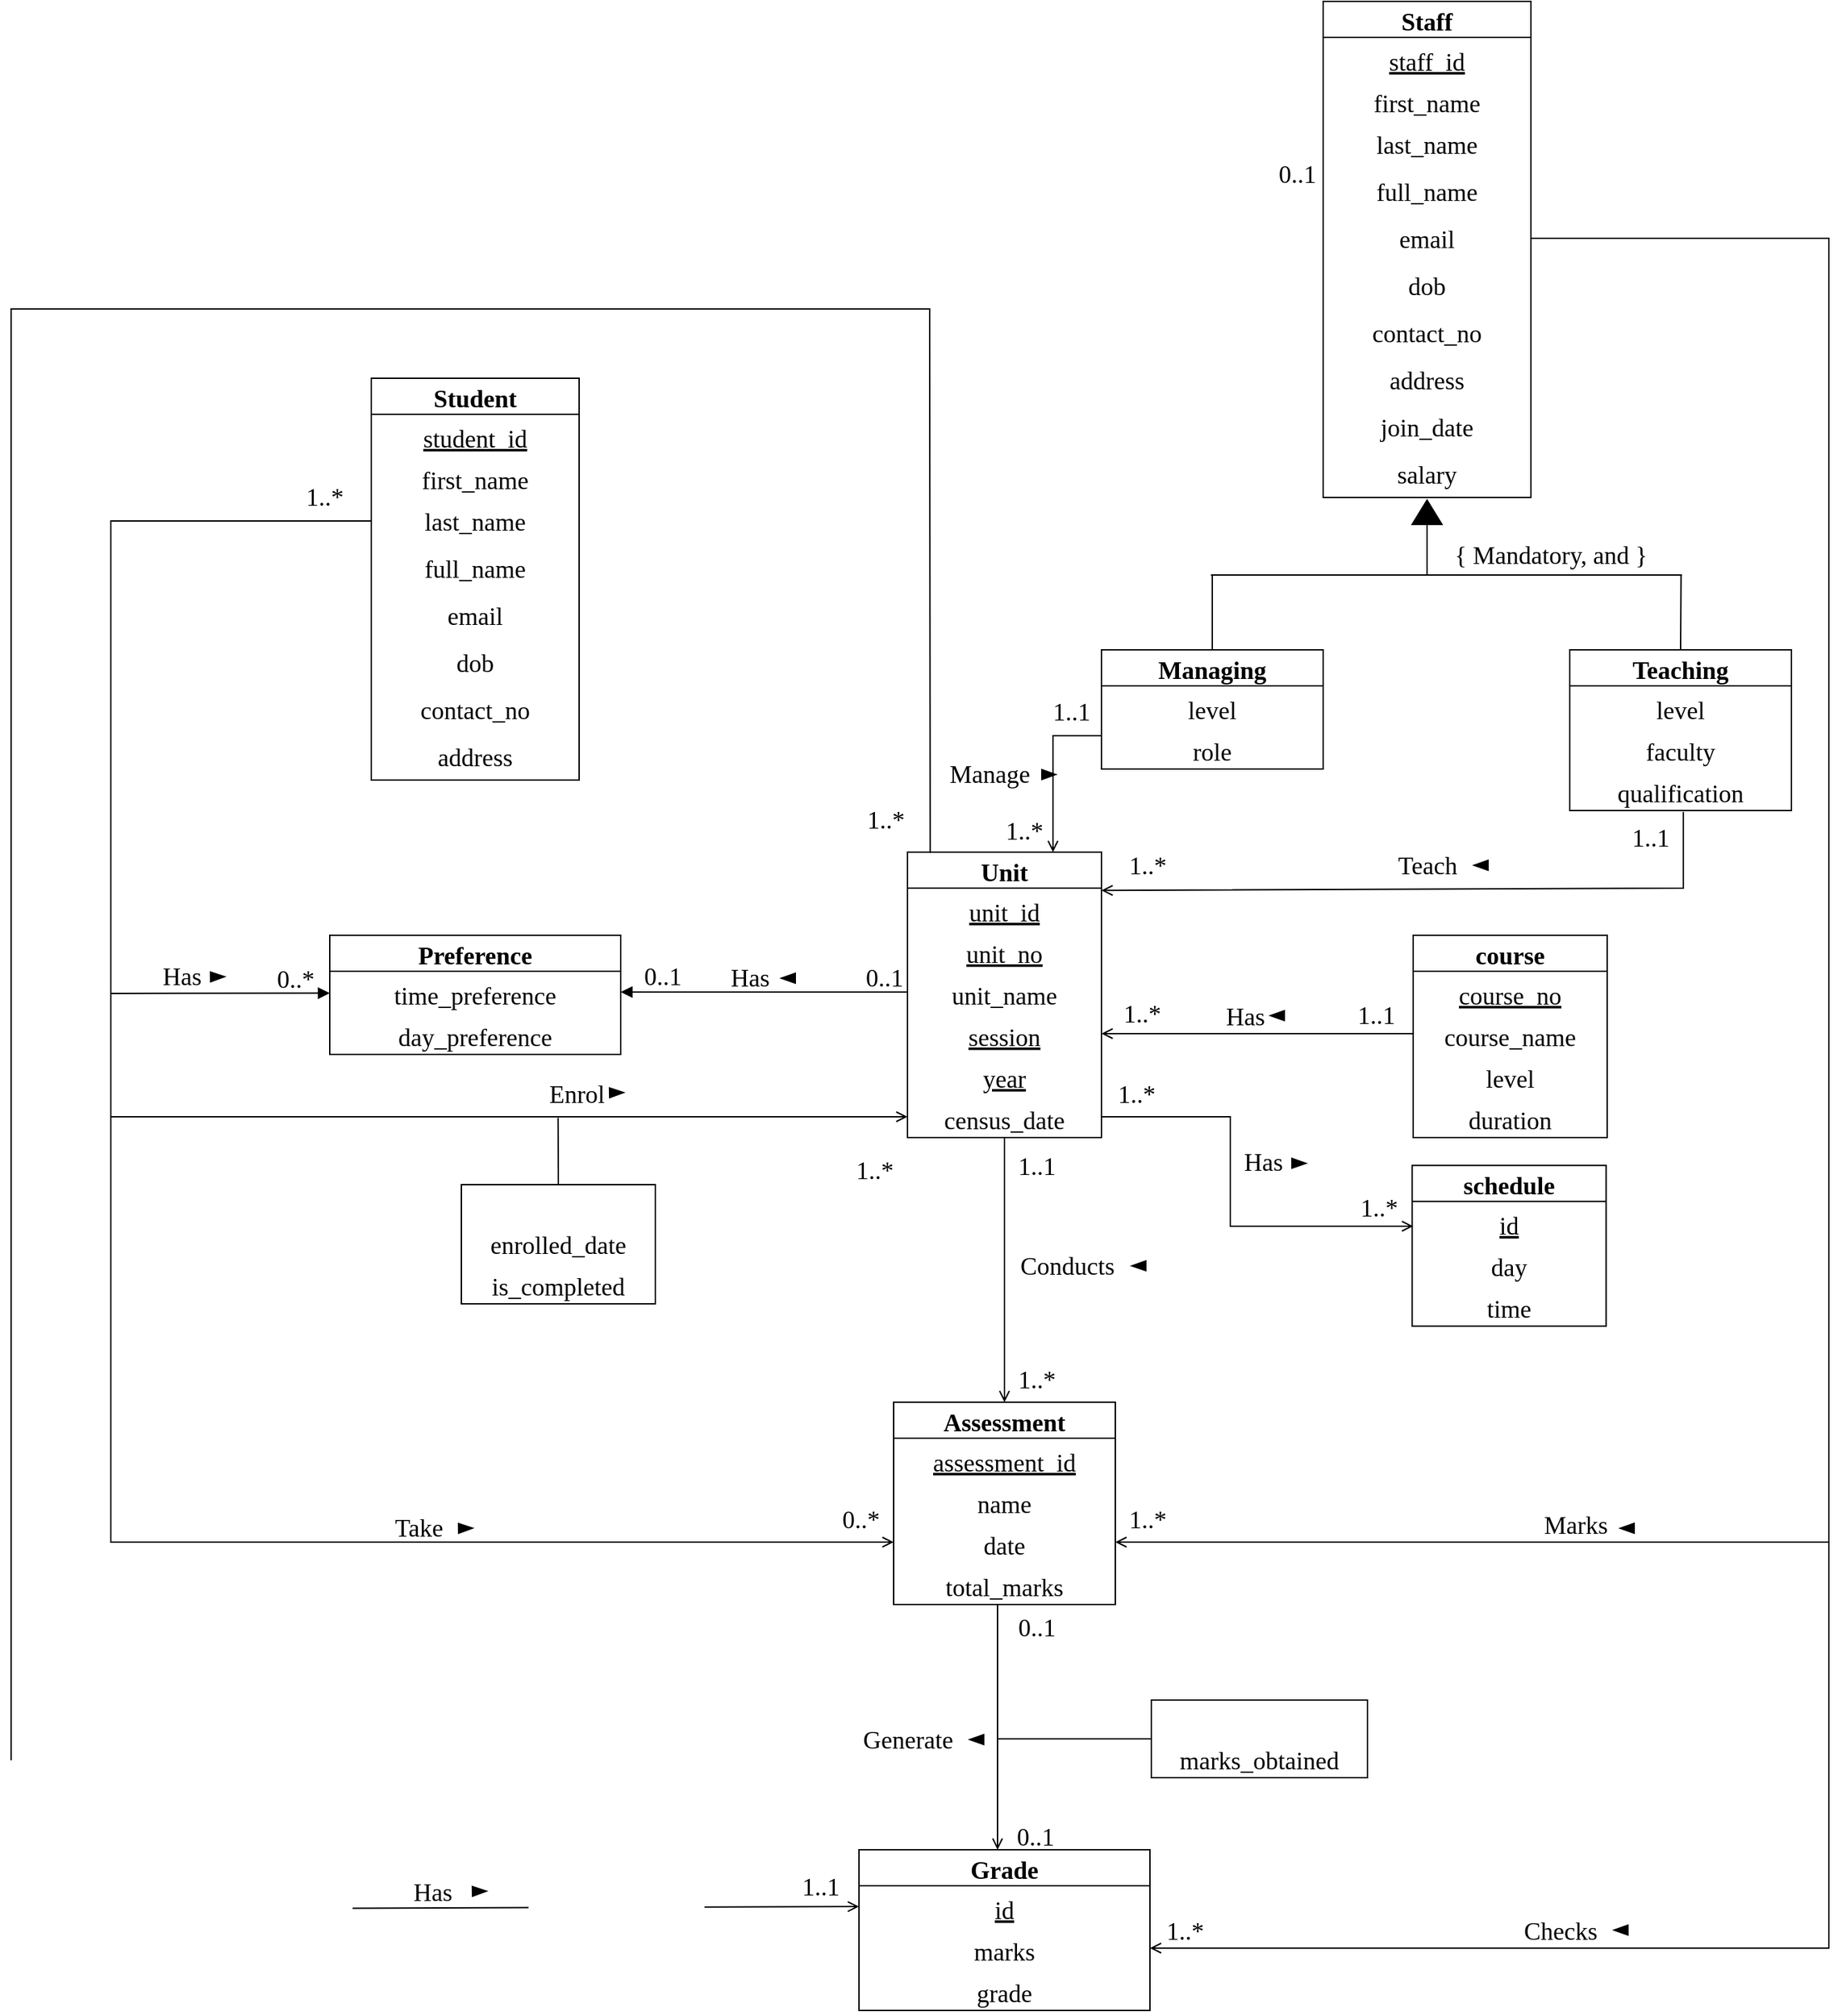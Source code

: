 <mxfile compressed="false" version="13.8.0" type="device">
  <diagram id="R2lEEEUBdFMjLlhIrx00" name="Page-1">
    <mxGraphModel dx="1278" dy="523" grid="1" gridSize="11" guides="1" tooltips="1" connect="1" arrows="1" fold="1" page="1" pageScale="1" pageWidth="1654" pageHeight="2336" math="0" shadow="0" extFonts="Permanent Marker^https://fonts.googleapis.com/css?family=Permanent+Marker">
      <root>
        <mxCell id="0" />
        <mxCell id="1" parent="0" />
        <mxCell id="BG51i0PXa0rk5VdeR4fH-470" value="" style="triangle;whiteSpace=wrap;html=1;fontSize=18;align=center;rotation=-90;fillColor=#000000;fontFamily=Verdana;" parent="1" vertex="1">
          <mxGeometry x="1101.25" y="444" width="17.5" height="21.5" as="geometry" />
        </mxCell>
        <mxCell id="BG51i0PXa0rk5VdeR4fH-472" value="" style="endArrow=none;html=1;fontSize=18;exitX=0.2;exitY=0.5;exitDx=0;exitDy=0;exitPerimeter=0;fontFamily=Verdana;" parent="1" source="BG51i0PXa0rk5VdeR4fH-470" edge="1">
          <mxGeometry width="50" height="50" relative="1" as="geometry">
            <mxPoint x="1109.5" y="470" as="sourcePoint" />
            <mxPoint x="1110" y="500" as="targetPoint" />
          </mxGeometry>
        </mxCell>
        <mxCell id="BG51i0PXa0rk5VdeR4fH-473" value="" style="endArrow=none;html=1;fontSize=18;fontFamily=Verdana;" parent="1" edge="1">
          <mxGeometry width="50" height="50" relative="1" as="geometry">
            <mxPoint x="954" y="500" as="sourcePoint" />
            <mxPoint x="1294" y="500" as="targetPoint" />
          </mxGeometry>
        </mxCell>
        <mxCell id="BG51i0PXa0rk5VdeR4fH-475" value="" style="endArrow=none;html=1;fontSize=18;exitX=0.5;exitY=0;exitDx=0;exitDy=0;fontFamily=Verdana;" parent="1" source="BG51i0PXa0rk5VdeR4fH-462" edge="1">
          <mxGeometry width="50" height="50" relative="1" as="geometry">
            <mxPoint x="1105" y="500" as="sourcePoint" />
            <mxPoint x="955" y="500" as="targetPoint" />
          </mxGeometry>
        </mxCell>
        <mxCell id="wPVn-4q6PJ4BQZO1qCn0-4" value="" style="endArrow=none;html=1;entryX=0;entryY=0.5;entryDx=0;entryDy=0;exitX=1;exitY=0.5;exitDx=0;exitDy=0;fontFamily=Verdana;startArrow=open;startFill=0;fontSize=18;" parent="1" source="BG51i0PXa0rk5VdeR4fH-434" target="BG51i0PXa0rk5VdeR4fH-446" edge="1">
          <mxGeometry width="50" height="50" relative="1" as="geometry">
            <mxPoint x="780" y="720" as="sourcePoint" />
            <mxPoint x="830" y="670" as="targetPoint" />
          </mxGeometry>
        </mxCell>
        <mxCell id="wPVn-4q6PJ4BQZO1qCn0-5" value="&lt;font style=&quot;font-size: 18px;&quot;&gt;Has&amp;nbsp;&amp;nbsp;&lt;/font&gt;" style="text;html=1;align=center;verticalAlign=middle;resizable=0;points=[];autosize=1;fontSize=18;fontFamily=Verdana;" parent="1" vertex="1">
          <mxGeometry x="950" y="802" width="66" height="33" as="geometry" />
        </mxCell>
        <mxCell id="wPVn-4q6PJ4BQZO1qCn0-7" value="" style="triangle;whiteSpace=wrap;html=1;rotation=-180;fillColor=#000000;fontFamily=Verdana;fontSize=18;" parent="1" vertex="1">
          <mxGeometry x="997" y="814.5" width="10" height="7" as="geometry" />
        </mxCell>
        <mxCell id="wPVn-4q6PJ4BQZO1qCn0-8" value="&lt;font style=&quot;font-size: 18px;&quot;&gt;1..1&lt;/font&gt;" style="text;html=1;align=center;verticalAlign=middle;resizable=0;points=[];autosize=1;fontSize=18;fontFamily=Verdana;" parent="1" vertex="1">
          <mxGeometry x="1045" y="801" width="55" height="33" as="geometry" />
        </mxCell>
        <mxCell id="wPVn-4q6PJ4BQZO1qCn0-10" value="&lt;font style=&quot;font-size: 18px;&quot;&gt;1..*&lt;/font&gt;" style="text;html=1;align=center;verticalAlign=middle;resizable=0;points=[];autosize=1;fontSize=18;fontFamily=Verdana;" parent="1" vertex="1">
          <mxGeometry x="876" y="800" width="55" height="33" as="geometry" />
        </mxCell>
        <mxCell id="wPVn-4q6PJ4BQZO1qCn0-15" value="&lt;font style=&quot;font-size: 18px;&quot;&gt;{ Mandatory, and }&lt;/font&gt;" style="text;html=1;align=center;verticalAlign=middle;resizable=0;points=[];autosize=1;fontSize=18;fontFamily=Verdana;" parent="1" vertex="1">
          <mxGeometry x="1100" y="469.5" width="198" height="33" as="geometry" />
        </mxCell>
        <mxCell id="1x2hqs3Cel8nsj66-uzl-5" style="rounded=0;orthogonalLoop=1;jettySize=auto;html=1;entryX=0.5;entryY=0;entryDx=0;entryDy=0;horizontal=0;endArrow=open;endFill=0;startArrow=none;startFill=0;fontSize=18;fontFamily=Verdana;" parent="1" source="BG51i0PXa0rk5VdeR4fH-431" target="wPVn-4q6PJ4BQZO1qCn0-46" edge="1">
          <mxGeometry relative="1" as="geometry">
            <mxPoint x="804.04" y="1004.34" as="targetPoint" />
          </mxGeometry>
        </mxCell>
        <mxCell id="BG51i0PXa0rk5VdeR4fH-431" value="Unit" style="swimlane;fontStyle=1;childLayout=stackLayout;horizontal=1;startSize=26;horizontalStack=0;resizeParent=1;resizeParentMax=0;resizeLast=0;collapsible=1;marginBottom=0;align=center;fontSize=18;fontFamily=Verdana;" parent="1" vertex="1">
          <mxGeometry x="735" y="700" width="140" height="206" as="geometry" />
        </mxCell>
        <mxCell id="BG51i0PXa0rk5VdeR4fH-432" value="unit_id" style="text;fillColor=none;spacingLeft=4;spacingRight=4;overflow=hidden;rotatable=0;points=[[0,0.5],[1,0.5]];portConstraint=eastwest;fontSize=18;align=center;fontStyle=4;fontFamily=Verdana;strokeWidth=1;" parent="BG51i0PXa0rk5VdeR4fH-431" vertex="1">
          <mxGeometry y="26" width="140" height="30" as="geometry" />
        </mxCell>
        <mxCell id="-JvqYUMfsZq8EanGWlQv-3" value="unit_no" style="text;strokeColor=none;fillColor=none;spacingLeft=4;spacingRight=4;overflow=hidden;rotatable=0;points=[[0,0.5],[1,0.5]];portConstraint=eastwest;fontSize=18;align=center;fontFamily=Verdana;fontStyle=4" parent="BG51i0PXa0rk5VdeR4fH-431" vertex="1">
          <mxGeometry y="56" width="140" height="30" as="geometry" />
        </mxCell>
        <mxCell id="BG51i0PXa0rk5VdeR4fH-433" value="unit_name" style="text;strokeColor=none;fillColor=none;spacingLeft=4;spacingRight=4;overflow=hidden;rotatable=0;points=[[0,0.5],[1,0.5]];portConstraint=eastwest;fontSize=18;align=center;fontFamily=Verdana;" parent="BG51i0PXa0rk5VdeR4fH-431" vertex="1">
          <mxGeometry y="86" width="140" height="30" as="geometry" />
        </mxCell>
        <mxCell id="BG51i0PXa0rk5VdeR4fH-434" value="session" style="text;strokeColor=none;fillColor=none;spacingLeft=4;spacingRight=4;overflow=hidden;rotatable=0;points=[[0,0.5],[1,0.5]];portConstraint=eastwest;fontSize=18;align=center;fontFamily=Verdana;fontStyle=4" parent="BG51i0PXa0rk5VdeR4fH-431" vertex="1">
          <mxGeometry y="116" width="140" height="30" as="geometry" />
        </mxCell>
        <mxCell id="BG51i0PXa0rk5VdeR4fH-436" value="year" style="text;strokeColor=none;fillColor=none;spacingLeft=4;spacingRight=4;overflow=hidden;rotatable=0;points=[[0,0.5],[1,0.5]];portConstraint=eastwest;fontSize=18;align=center;fontStyle=4;fontFamily=Verdana;" parent="BG51i0PXa0rk5VdeR4fH-431" vertex="1">
          <mxGeometry y="146" width="140" height="30" as="geometry" />
        </mxCell>
        <mxCell id="-suV9fKmxBek_cN2PTk6-2" value="census_date&#xa;" style="text;strokeColor=none;fillColor=none;spacingLeft=4;spacingRight=4;overflow=hidden;rotatable=0;points=[[0,0.5],[1,0.5]];portConstraint=eastwest;fontSize=18;align=center;fontFamily=Verdana;" parent="BG51i0PXa0rk5VdeR4fH-431" vertex="1">
          <mxGeometry y="176" width="140" height="30" as="geometry" />
        </mxCell>
        <mxCell id="wPVn-4q6PJ4BQZO1qCn0-20" style="rounded=0;orthogonalLoop=1;jettySize=auto;html=1;exitX=0.5;exitY=0;exitDx=0;exitDy=0;fontSize=18;endArrow=none;endFill=0;fontFamily=Verdana;" parent="1" source="BG51i0PXa0rk5VdeR4fH-466" edge="1">
          <mxGeometry relative="1" as="geometry">
            <mxPoint x="1293.333" y="500" as="targetPoint" />
          </mxGeometry>
        </mxCell>
        <mxCell id="BG51i0PXa0rk5VdeR4fH-451" value="Staff" style="swimlane;fontStyle=1;childLayout=stackLayout;horizontal=1;startSize=26;horizontalStack=0;resizeParent=1;resizeParentMax=0;resizeLast=0;collapsible=1;marginBottom=0;align=center;fontSize=18;swimlaneLine=1;fontFamily=Verdana;" parent="1" vertex="1">
          <mxGeometry x="1035" y="86" width="150" height="358" as="geometry">
            <mxRectangle x="200" y="100" width="80" height="26" as="alternateBounds" />
          </mxGeometry>
        </mxCell>
        <mxCell id="BG51i0PXa0rk5VdeR4fH-452" value="staff_id" style="text;strokeColor=none;fillColor=none;spacingLeft=4;spacingRight=4;overflow=hidden;rotatable=0;points=[[0,0.5],[1,0.5]];portConstraint=eastwest;fontSize=18;align=center;fontStyle=4;fontFamily=Verdana;" parent="BG51i0PXa0rk5VdeR4fH-451" vertex="1">
          <mxGeometry y="26" width="150" height="30" as="geometry" />
        </mxCell>
        <mxCell id="BG51i0PXa0rk5VdeR4fH-453" value="first_name" style="text;strokeColor=none;fillColor=none;spacingLeft=4;spacingRight=4;overflow=hidden;rotatable=0;points=[[0,0.5],[1,0.5]];portConstraint=eastwest;fontSize=18;align=center;fontFamily=Verdana;" parent="BG51i0PXa0rk5VdeR4fH-451" vertex="1">
          <mxGeometry y="56" width="150" height="30" as="geometry" />
        </mxCell>
        <mxCell id="BG51i0PXa0rk5VdeR4fH-454" value="last_name&#xa;" style="text;strokeColor=none;fillColor=none;spacingLeft=4;spacingRight=4;overflow=hidden;rotatable=0;points=[[0,0.5],[1,0.5]];portConstraint=eastwest;fontSize=18;fontStyle=0;align=center;fontFamily=Verdana;" parent="BG51i0PXa0rk5VdeR4fH-451" vertex="1">
          <mxGeometry y="86" width="150" height="34" as="geometry" />
        </mxCell>
        <mxCell id="-JvqYUMfsZq8EanGWlQv-2" value="full_name" style="text;spacingLeft=4;spacingRight=4;overflow=hidden;rotatable=0;points=[[0,0.5],[1,0.5]];portConstraint=eastwest;fontSize=18;fontStyle=0;align=center;fontFamily=Verdana;" parent="BG51i0PXa0rk5VdeR4fH-451" vertex="1">
          <mxGeometry y="120" width="150" height="34" as="geometry" />
        </mxCell>
        <mxCell id="BG51i0PXa0rk5VdeR4fH-455" value="email" style="text;strokeColor=none;fillColor=none;spacingLeft=4;spacingRight=4;overflow=hidden;rotatable=0;points=[[0,0.5],[1,0.5]];portConstraint=eastwest;fontSize=18;fontStyle=0;align=center;fontFamily=Verdana;" parent="BG51i0PXa0rk5VdeR4fH-451" vertex="1">
          <mxGeometry y="154" width="150" height="34" as="geometry" />
        </mxCell>
        <mxCell id="BG51i0PXa0rk5VdeR4fH-456" value="dob" style="text;strokeColor=none;fillColor=none;spacingLeft=4;spacingRight=4;overflow=hidden;rotatable=0;points=[[0,0.5],[1,0.5]];portConstraint=eastwest;fontSize=18;fontStyle=0;align=center;fontFamily=Verdana;" parent="BG51i0PXa0rk5VdeR4fH-451" vertex="1">
          <mxGeometry y="188" width="150" height="34" as="geometry" />
        </mxCell>
        <mxCell id="BG51i0PXa0rk5VdeR4fH-457" value="contact_no" style="text;strokeColor=none;fillColor=none;spacingLeft=4;spacingRight=4;overflow=hidden;rotatable=0;points=[[0,0.5],[1,0.5]];portConstraint=eastwest;fontSize=18;fontStyle=0;align=center;fontFamily=Verdana;" parent="BG51i0PXa0rk5VdeR4fH-451" vertex="1">
          <mxGeometry y="222" width="150" height="34" as="geometry" />
        </mxCell>
        <mxCell id="BG51i0PXa0rk5VdeR4fH-458" value="address" style="text;strokeColor=none;fillColor=none;spacingLeft=4;spacingRight=4;overflow=hidden;rotatable=0;points=[[0,0.5],[1,0.5]];portConstraint=eastwest;fontSize=18;fontStyle=0;align=center;fontFamily=Verdana;" parent="BG51i0PXa0rk5VdeR4fH-451" vertex="1">
          <mxGeometry y="256" width="150" height="34" as="geometry" />
        </mxCell>
        <mxCell id="BG51i0PXa0rk5VdeR4fH-461" value="join_date" style="text;strokeColor=none;fillColor=none;spacingLeft=4;spacingRight=4;overflow=hidden;rotatable=0;points=[[0,0.5],[1,0.5]];portConstraint=eastwest;fontSize=18;fontStyle=0;align=center;fontFamily=Verdana;" parent="BG51i0PXa0rk5VdeR4fH-451" vertex="1">
          <mxGeometry y="290" width="150" height="34" as="geometry" />
        </mxCell>
        <mxCell id="BG51i0PXa0rk5VdeR4fH-460" value="salary" style="text;strokeColor=none;fillColor=none;spacingLeft=4;spacingRight=4;overflow=hidden;rotatable=0;points=[[0,0.5],[1,0.5]];portConstraint=eastwest;fontSize=18;fontStyle=0;align=center;fontFamily=Verdana;" parent="BG51i0PXa0rk5VdeR4fH-451" vertex="1">
          <mxGeometry y="324" width="150" height="34" as="geometry" />
        </mxCell>
        <mxCell id="BG51i0PXa0rk5VdeR4fH-462" value="Managing" style="swimlane;fontStyle=1;childLayout=stackLayout;horizontal=1;startSize=26;horizontalStack=0;resizeParent=1;resizeParentMax=0;resizeLast=0;collapsible=1;marginBottom=0;align=center;fontSize=18;fontFamily=Verdana;" parent="1" vertex="1">
          <mxGeometry x="875" y="554" width="160" height="86" as="geometry" />
        </mxCell>
        <mxCell id="BG51i0PXa0rk5VdeR4fH-463" value="level" style="text;strokeColor=none;fillColor=none;spacingLeft=4;spacingRight=4;overflow=hidden;rotatable=0;points=[[0,0.5],[1,0.5]];portConstraint=eastwest;fontSize=18;align=center;fontFamily=Verdana;" parent="BG51i0PXa0rk5VdeR4fH-462" vertex="1">
          <mxGeometry y="26" width="160" height="30" as="geometry" />
        </mxCell>
        <mxCell id="BG51i0PXa0rk5VdeR4fH-464" value="role" style="text;strokeColor=none;fillColor=none;spacingLeft=4;spacingRight=4;overflow=hidden;rotatable=0;points=[[0,0.5],[1,0.5]];portConstraint=eastwest;fontSize=18;align=center;fontFamily=Verdana;" parent="BG51i0PXa0rk5VdeR4fH-462" vertex="1">
          <mxGeometry y="56" width="160" height="30" as="geometry" />
        </mxCell>
        <mxCell id="BG51i0PXa0rk5VdeR4fH-466" value="Teaching" style="swimlane;fontStyle=1;childLayout=stackLayout;horizontal=1;startSize=26;horizontalStack=0;resizeParent=1;resizeParentMax=0;resizeLast=0;collapsible=1;marginBottom=0;align=center;fontSize=18;fontFamily=Verdana;" parent="1" vertex="1">
          <mxGeometry x="1213" y="554" width="160" height="116" as="geometry" />
        </mxCell>
        <mxCell id="BG51i0PXa0rk5VdeR4fH-467" value="level" style="text;strokeColor=none;fillColor=none;spacingLeft=4;spacingRight=4;overflow=hidden;rotatable=0;points=[[0,0.5],[1,0.5]];portConstraint=eastwest;fontSize=18;align=center;fontFamily=Verdana;" parent="BG51i0PXa0rk5VdeR4fH-466" vertex="1">
          <mxGeometry y="26" width="160" height="30" as="geometry" />
        </mxCell>
        <mxCell id="BG51i0PXa0rk5VdeR4fH-468" value="faculty" style="text;strokeColor=none;fillColor=none;spacingLeft=4;spacingRight=4;overflow=hidden;rotatable=0;points=[[0,0.5],[1,0.5]];portConstraint=eastwest;fontSize=18;align=center;fontFamily=Verdana;" parent="BG51i0PXa0rk5VdeR4fH-466" vertex="1">
          <mxGeometry y="56" width="160" height="30" as="geometry" />
        </mxCell>
        <mxCell id="BG51i0PXa0rk5VdeR4fH-469" value="qualification" style="text;strokeColor=none;fillColor=none;spacingLeft=4;spacingRight=4;overflow=hidden;rotatable=0;points=[[0,0.5],[1,0.5]];portConstraint=eastwest;fontSize=18;align=center;fontFamily=Verdana;" parent="BG51i0PXa0rk5VdeR4fH-466" vertex="1">
          <mxGeometry y="86" width="160" height="30" as="geometry" />
        </mxCell>
        <mxCell id="wPVn-4q6PJ4BQZO1qCn0-52" value="&lt;font style=&quot;font-size: 18px;&quot;&gt;Conducts&lt;/font&gt;" style="text;html=1;align=center;verticalAlign=middle;resizable=0;points=[];autosize=1;fontSize=18;fontFamily=Verdana;" parent="1" vertex="1">
          <mxGeometry x="800" y="982.59" width="99" height="33" as="geometry" />
        </mxCell>
        <mxCell id="wPVn-4q6PJ4BQZO1qCn0-53" value="&lt;font style=&quot;font-size: 18px;&quot;&gt;1..1&lt;/font&gt;" style="text;html=1;align=center;verticalAlign=middle;resizable=0;points=[];autosize=1;fontSize=18;fontFamily=Verdana;" parent="1" vertex="1">
          <mxGeometry x="800" y="910" width="55" height="33" as="geometry" />
        </mxCell>
        <mxCell id="wPVn-4q6PJ4BQZO1qCn0-55" value="" style="triangle;whiteSpace=wrap;html=1;rotation=-180;fillColor=#000000;fontFamily=Verdana;fontSize=18;" parent="1" vertex="1">
          <mxGeometry x="897" y="995.09" width="10" height="7" as="geometry" />
        </mxCell>
        <mxCell id="wPVn-4q6PJ4BQZO1qCn0-67" value="&lt;font style=&quot;font-size: 18px;&quot;&gt;Take&lt;/font&gt;" style="text;html=1;align=center;verticalAlign=middle;resizable=0;points=[];autosize=1;fontSize=18;fontFamily=Verdana;" parent="1" vertex="1">
          <mxGeometry x="354" y="1171" width="55" height="33" as="geometry" />
        </mxCell>
        <mxCell id="wPVn-4q6PJ4BQZO1qCn0-68" value="" style="triangle;whiteSpace=wrap;html=1;rotation=-1;fillColor=#000000;fontFamily=Verdana;fontSize=18;" parent="1" vertex="1">
          <mxGeometry x="411.0" y="1184.497" width="10" height="7" as="geometry" />
        </mxCell>
        <mxCell id="wPVn-4q6PJ4BQZO1qCn0-69" value="&lt;font style=&quot;font-size: 18px;&quot;&gt;1..*&lt;/font&gt;" style="text;html=1;align=center;verticalAlign=middle;resizable=0;points=[];autosize=1;fontSize=18;fontFamily=Verdana;" parent="1" vertex="1">
          <mxGeometry x="286" y="427.5" width="55" height="33" as="geometry" />
        </mxCell>
        <mxCell id="wPVn-4q6PJ4BQZO1qCn0-70" value="&lt;font style=&quot;font-size: 18px;&quot;&gt;0..*&lt;/font&gt;" style="text;html=1;align=center;verticalAlign=middle;resizable=0;points=[];autosize=1;fontSize=18;fontFamily=Verdana;" parent="1" vertex="1">
          <mxGeometry x="673" y="1165.5" width="55" height="33" as="geometry" />
        </mxCell>
        <mxCell id="wPVn-4q6PJ4BQZO1qCn0-72" style="edgeStyle=none;rounded=0;orthogonalLoop=1;jettySize=auto;html=1;exitX=0;exitY=0.5;exitDx=0;exitDy=0;endArrow=none;endFill=0;fontSize=18;fontFamily=Verdana;startArrow=open;startFill=0;" parent="1" source="-suV9fKmxBek_cN2PTk6-2" edge="1">
          <mxGeometry relative="1" as="geometry">
            <mxPoint x="160" y="891" as="targetPoint" />
            <Array as="points" />
            <mxPoint x="735" y="944" as="sourcePoint" />
          </mxGeometry>
        </mxCell>
        <mxCell id="wPVn-4q6PJ4BQZO1qCn0-73" value="Enrol" style="text;html=1;align=center;verticalAlign=middle;resizable=0;points=[];autosize=1;fontSize=18;fontFamily=Verdana;" parent="1" vertex="1">
          <mxGeometry x="462.94" y="858" width="66" height="33" as="geometry" />
        </mxCell>
        <mxCell id="wPVn-4q6PJ4BQZO1qCn0-74" value="" style="triangle;whiteSpace=wrap;html=1;rotation=-1;fillColor=#000000;fontFamily=Verdana;fontSize=18;" parent="1" vertex="1">
          <mxGeometry x="520.0" y="870.087" width="10" height="7" as="geometry" />
        </mxCell>
        <mxCell id="wPVn-4q6PJ4BQZO1qCn0-75" value="1..*" style="text;html=1;align=center;verticalAlign=middle;resizable=0;points=[];autosize=1;fontSize=18;fontFamily=Verdana;" parent="1" vertex="1">
          <mxGeometry x="683" y="913.59" width="55" height="33" as="geometry" />
        </mxCell>
        <mxCell id="wPVn-4q6PJ4BQZO1qCn0-79" value="Manage" style="text;html=1;align=center;verticalAlign=middle;resizable=0;points=[];autosize=1;fontSize=18;fontFamily=Verdana;" parent="1" vertex="1">
          <mxGeometry x="750" y="627" width="88" height="33" as="geometry" />
        </mxCell>
        <mxCell id="wPVn-4q6PJ4BQZO1qCn0-82" value="" style="triangle;whiteSpace=wrap;html=1;rotation=0;fillColor=#000000;fontFamily=Verdana;fontSize=18;" parent="1" vertex="1">
          <mxGeometry x="832.0" y="640.497" width="10" height="7" as="geometry" />
        </mxCell>
        <mxCell id="tG9nCCfFnA_xwF3oBZ3C-6" value="&lt;font style=&quot;font-size: 18px;&quot;&gt;Has&lt;/font&gt;" style="text;html=1;align=center;verticalAlign=middle;resizable=0;points=[];autosize=1;fontSize=18;fontFamily=Verdana;" parent="1" vertex="1">
          <mxGeometry x="183" y="773" width="55" height="33" as="geometry" />
        </mxCell>
        <mxCell id="tG9nCCfFnA_xwF3oBZ3C-7" value="" style="triangle;whiteSpace=wrap;html=1;rotation=-1;fillColor=#000000;fontFamily=Verdana;fontSize=18;" parent="1" vertex="1">
          <mxGeometry x="232.0" y="786.497" width="10" height="7" as="geometry" />
        </mxCell>
        <mxCell id="1x2hqs3Cel8nsj66-uzl-8" value="&lt;font style=&quot;font-size: 18px;&quot;&gt;1..*&lt;/font&gt;" style="text;html=1;align=center;verticalAlign=middle;resizable=0;points=[];autosize=1;fontSize=18;fontFamily=Verdana;" parent="1" vertex="1">
          <mxGeometry x="800" y="1064" width="55" height="33" as="geometry" />
        </mxCell>
        <mxCell id="-JvqYUMfsZq8EanGWlQv-1" value="&lt;font style=&quot;font-size: 18px;&quot;&gt;0..*&lt;/font&gt;" style="text;html=1;align=center;verticalAlign=middle;resizable=0;points=[];autosize=1;fontSize=18;fontFamily=Verdana;" parent="1" vertex="1">
          <mxGeometry x="265" y="775.5" width="55" height="33" as="geometry" />
        </mxCell>
        <mxCell id="wPVn-4q6PJ4BQZO1qCn0-46" value="Assessment" style="swimlane;fontStyle=1;childLayout=stackLayout;horizontal=1;startSize=26;horizontalStack=0;resizeParent=1;resizeParentMax=0;resizeLast=0;collapsible=1;marginBottom=0;align=center;fontSize=18;fillColor=#FFFFFF;fontFamily=Verdana;" parent="1" vertex="1">
          <mxGeometry x="725" y="1097" width="160" height="146" as="geometry" />
        </mxCell>
        <mxCell id="wPVn-4q6PJ4BQZO1qCn0-47" value="assessment_id" style="text;strokeColor=none;fillColor=none;spacingLeft=4;spacingRight=4;overflow=hidden;rotatable=0;points=[[0,0.5],[1,0.5]];portConstraint=eastwest;fontSize=18;align=center;fontStyle=4;fontFamily=Verdana;" parent="wPVn-4q6PJ4BQZO1qCn0-46" vertex="1">
          <mxGeometry y="26" width="160" height="30" as="geometry" />
        </mxCell>
        <mxCell id="wPVn-4q6PJ4BQZO1qCn0-58" value="name" style="text;strokeColor=none;fillColor=none;spacingLeft=4;spacingRight=4;overflow=hidden;rotatable=0;points=[[0,0.5],[1,0.5]];portConstraint=eastwest;fontSize=18;align=center;fontFamily=Verdana;" parent="wPVn-4q6PJ4BQZO1qCn0-46" vertex="1">
          <mxGeometry y="56" width="160" height="30" as="geometry" />
        </mxCell>
        <mxCell id="wPVn-4q6PJ4BQZO1qCn0-49" value="date" style="text;strokeColor=none;fillColor=none;spacingLeft=4;spacingRight=4;overflow=hidden;rotatable=0;points=[[0,0.5],[1,0.5]];portConstraint=eastwest;fontSize=18;align=center;fontFamily=Verdana;" parent="wPVn-4q6PJ4BQZO1qCn0-46" vertex="1">
          <mxGeometry y="86" width="160" height="30" as="geometry" />
        </mxCell>
        <mxCell id="wPVn-4q6PJ4BQZO1qCn0-57" value="total_marks" style="text;strokeColor=none;fillColor=none;spacingLeft=4;spacingRight=4;overflow=hidden;rotatable=0;points=[[0,0.5],[1,0.5]];portConstraint=eastwest;fontSize=18;align=center;fontFamily=Verdana;" parent="wPVn-4q6PJ4BQZO1qCn0-46" vertex="1">
          <mxGeometry y="116" width="160" height="30" as="geometry" />
        </mxCell>
        <mxCell id="-JvqYUMfsZq8EanGWlQv-10" style="edgeStyle=none;rounded=0;orthogonalLoop=1;jettySize=auto;html=1;endArrow=none;endFill=0;fontSize=18;fontFamily=Verdana;startArrow=open;startFill=0;entryX=0;entryY=0.5;entryDx=0;entryDy=0;exitX=0;exitY=0.5;exitDx=0;exitDy=0;" parent="1" source="wPVn-4q6PJ4BQZO1qCn0-49" target="BG51i0PXa0rk5VdeR4fH-425" edge="1">
          <mxGeometry relative="1" as="geometry">
            <mxPoint x="40" y="360" as="targetPoint" />
            <Array as="points">
              <mxPoint x="160" y="1198" />
              <mxPoint x="160" y="461" />
            </Array>
            <mxPoint x="715" y="1210" as="sourcePoint" />
          </mxGeometry>
        </mxCell>
        <mxCell id="-JvqYUMfsZq8EanGWlQv-11" value="" style="endArrow=none;html=1;entryX=0;entryY=0.5;entryDx=0;entryDy=0;exitX=1;exitY=0.5;exitDx=0;exitDy=0;fontFamily=Verdana;startArrow=block;startFill=1;fontSize=18;" parent="1" source="-JvqYUMfsZq8EanGWlQv-8" target="BG51i0PXa0rk5VdeR4fH-433" edge="1">
          <mxGeometry width="50" height="50" relative="1" as="geometry">
            <mxPoint x="550" y="780" as="sourcePoint" />
            <mxPoint x="715" y="750" as="targetPoint" />
          </mxGeometry>
        </mxCell>
        <mxCell id="-JvqYUMfsZq8EanGWlQv-13" value="" style="endArrow=block;html=1;entryX=0;entryY=0.5;entryDx=0;entryDy=0;fontFamily=Verdana;startArrow=none;startFill=0;endFill=1;fontSize=18;" parent="1" edge="1">
          <mxGeometry width="50" height="50" relative="1" as="geometry">
            <mxPoint x="160" y="802" as="sourcePoint" />
            <mxPoint x="318" y="801.79" as="targetPoint" />
          </mxGeometry>
        </mxCell>
        <mxCell id="-JvqYUMfsZq8EanGWlQv-19" value="Has" style="text;html=1;align=center;verticalAlign=middle;resizable=0;points=[];autosize=1;fontSize=18;fontFamily=Verdana;" parent="1" vertex="1">
          <mxGeometry x="593" y="774" width="55" height="33" as="geometry" />
        </mxCell>
        <mxCell id="-JvqYUMfsZq8EanGWlQv-20" value="" style="triangle;whiteSpace=wrap;html=1;rotation=-180;fillColor=#000000;fontFamily=Verdana;fontSize=18;" parent="1" vertex="1">
          <mxGeometry x="644" y="787.5" width="10" height="7" as="geometry" />
        </mxCell>
        <mxCell id="-JvqYUMfsZq8EanGWlQv-21" value="&lt;font style=&quot;font-size: 18px;&quot;&gt;0..1&lt;/font&gt;" style="text;html=1;align=center;verticalAlign=middle;resizable=0;points=[];autosize=1;fontSize=18;fontFamily=Verdana;" parent="1" vertex="1">
          <mxGeometry x="690" y="774" width="55" height="33" as="geometry" />
        </mxCell>
        <mxCell id="-JvqYUMfsZq8EanGWlQv-22" value="&lt;font style=&quot;font-size: 18px;&quot;&gt;0..1&lt;/font&gt;" style="text;html=1;align=center;verticalAlign=middle;resizable=0;points=[];autosize=1;fontSize=18;fontFamily=Verdana;" parent="1" vertex="1">
          <mxGeometry x="530" y="773" width="55" height="33" as="geometry" />
        </mxCell>
        <mxCell id="-JvqYUMfsZq8EanGWlQv-29" value="" style="endArrow=open;html=1;fontFamily=Verdana;startArrow=none;startFill=0;endFill=0;fontSize=18;exitX=1;exitY=0.5;exitDx=0;exitDy=0;rounded=0;" parent="1" source="-suV9fKmxBek_cN2PTk6-2" edge="1">
          <mxGeometry width="50" height="50" relative="1" as="geometry">
            <mxPoint x="875" y="970" as="sourcePoint" />
            <mxPoint x="1100" y="970" as="targetPoint" />
            <Array as="points">
              <mxPoint x="968" y="891" />
              <mxPoint x="968" y="970" />
            </Array>
          </mxGeometry>
        </mxCell>
        <mxCell id="-JvqYUMfsZq8EanGWlQv-30" value="&lt;font style=&quot;font-size: 18px;&quot;&gt;Has&amp;nbsp;&amp;nbsp;&lt;/font&gt;" style="text;html=1;align=center;verticalAlign=middle;resizable=0;points=[];autosize=1;fontSize=18;fontFamily=Verdana;" parent="1" vertex="1">
          <mxGeometry x="963" y="907.09" width="66" height="33" as="geometry" />
        </mxCell>
        <mxCell id="-JvqYUMfsZq8EanGWlQv-31" value="" style="triangle;whiteSpace=wrap;html=1;rotation=0;fillColor=#000000;fontFamily=Verdana;fontSize=18;" parent="1" vertex="1">
          <mxGeometry x="1012.5" y="921.09" width="10" height="7" as="geometry" />
        </mxCell>
        <mxCell id="-JvqYUMfsZq8EanGWlQv-32" value="&lt;font style=&quot;font-size: 18px;&quot;&gt;1..*&lt;/font&gt;" style="text;html=1;align=center;verticalAlign=middle;resizable=0;points=[];autosize=1;fontSize=18;fontFamily=Verdana;" parent="1" vertex="1">
          <mxGeometry x="872.5" y="858" width="55" height="33" as="geometry" />
        </mxCell>
        <mxCell id="-JvqYUMfsZq8EanGWlQv-33" value="&lt;font style=&quot;font-size: 18px;&quot;&gt;1..*&lt;/font&gt;" style="text;html=1;align=center;verticalAlign=middle;resizable=0;points=[];autosize=1;fontSize=18;fontFamily=Verdana;" parent="1" vertex="1">
          <mxGeometry x="1047" y="940.09" width="55" height="33" as="geometry" />
        </mxCell>
        <mxCell id="-JvqYUMfsZq8EanGWlQv-34" value="" style="endArrow=none;html=1;fontSize=18;fontFamily=Verdana;exitX=0.5;exitY=0;exitDx=0;exitDy=0;entryX=0.301;entryY=1.024;entryDx=0;entryDy=0;entryPerimeter=0;" parent="1" source="-JvqYUMfsZq8EanGWlQv-35" target="wPVn-4q6PJ4BQZO1qCn0-73" edge="1">
          <mxGeometry width="50" height="50" relative="1" as="geometry">
            <mxPoint x="423" y="979.72" as="sourcePoint" />
            <mxPoint x="498" y="902" as="targetPoint" />
          </mxGeometry>
        </mxCell>
        <mxCell id="-JvqYUMfsZq8EanGWlQv-49" value="" style="endArrow=none;html=1;rounded=0;fontSize=18;startArrow=open;startFill=0;fontFamily=Verdana;exitX=1;exitY=0.055;exitDx=0;exitDy=0;exitPerimeter=0;" parent="1" source="BG51i0PXa0rk5VdeR4fH-432" edge="1">
          <mxGeometry relative="1" as="geometry">
            <mxPoint x="878" y="726" as="sourcePoint" />
            <mxPoint x="1295" y="671" as="targetPoint" />
            <Array as="points">
              <mxPoint x="1295" y="726" />
            </Array>
          </mxGeometry>
        </mxCell>
        <mxCell id="-JvqYUMfsZq8EanGWlQv-50" value="&lt;font style=&quot;font-size: 18px;&quot;&gt;0..1&lt;/font&gt;" style="text;html=1;align=center;verticalAlign=middle;resizable=0;points=[];autosize=1;fontSize=18;fontFamily=Verdana;" parent="1" vertex="1">
          <mxGeometry x="988" y="194" width="55" height="33" as="geometry" />
        </mxCell>
        <mxCell id="-JvqYUMfsZq8EanGWlQv-51" value="&lt;font style=&quot;font-size: 18px&quot;&gt;1..1&lt;/font&gt;" style="text;html=1;align=center;verticalAlign=middle;resizable=0;points=[];autosize=1;fontSize=18;fontFamily=Verdana;" parent="1" vertex="1">
          <mxGeometry x="825" y="582" width="55" height="33" as="geometry" />
        </mxCell>
        <mxCell id="-JvqYUMfsZq8EanGWlQv-44" value="Grade" style="swimlane;fontStyle=1;childLayout=stackLayout;horizontal=1;startSize=26;horizontalStack=0;resizeParent=1;resizeParentMax=0;resizeLast=0;collapsible=1;marginBottom=0;align=center;fontSize=18;fontFamily=Verdana;rounded=0;shadow=0;swimlaneLine=1;" parent="1" vertex="1">
          <mxGeometry x="700" y="1420" width="210" height="116" as="geometry" />
        </mxCell>
        <mxCell id="-JvqYUMfsZq8EanGWlQv-45" value="id" style="text;strokeColor=none;fillColor=none;spacingLeft=4;spacingRight=4;overflow=hidden;rotatable=0;points=[[0,0.5],[1,0.5]];portConstraint=eastwest;fontSize=18;fontFamily=Verdana;align=center;fontStyle=4" parent="-JvqYUMfsZq8EanGWlQv-44" vertex="1">
          <mxGeometry y="26" width="210" height="30" as="geometry" />
        </mxCell>
        <mxCell id="-JvqYUMfsZq8EanGWlQv-46" value="marks" style="text;strokeColor=none;fillColor=none;spacingLeft=4;spacingRight=4;overflow=hidden;rotatable=0;points=[[0,0.5],[1,0.5]];portConstraint=eastwest;fontSize=18;fontFamily=Verdana;align=center;" parent="-JvqYUMfsZq8EanGWlQv-44" vertex="1">
          <mxGeometry y="56" width="210" height="30" as="geometry" />
        </mxCell>
        <mxCell id="-JvqYUMfsZq8EanGWlQv-63" value="grade" style="text;strokeColor=none;fillColor=none;spacingLeft=4;spacingRight=4;overflow=hidden;rotatable=0;points=[[0,0.5],[1,0.5]];portConstraint=eastwest;fontSize=18;fontFamily=Verdana;align=center;" parent="-JvqYUMfsZq8EanGWlQv-44" vertex="1">
          <mxGeometry y="86" width="210" height="30" as="geometry" />
        </mxCell>
        <mxCell id="-JvqYUMfsZq8EanGWlQv-56" style="rounded=0;orthogonalLoop=1;jettySize=auto;html=1;horizontal=0;endArrow=open;endFill=0;startArrow=none;startFill=0;fontSize=18;fontFamily=Verdana;" parent="1" edge="1">
          <mxGeometry relative="1" as="geometry">
            <mxPoint x="800" y="1420" as="targetPoint" />
            <mxPoint x="800" y="1243" as="sourcePoint" />
          </mxGeometry>
        </mxCell>
        <mxCell id="-JvqYUMfsZq8EanGWlQv-57" value="&lt;font style=&quot;font-size: 18px;&quot;&gt;0..1&lt;/font&gt;" style="text;html=1;align=center;verticalAlign=middle;resizable=0;points=[];autosize=1;fontSize=18;fontFamily=Verdana;" parent="1" vertex="1">
          <mxGeometry x="800" y="1243" width="55" height="33" as="geometry" />
        </mxCell>
        <mxCell id="-JvqYUMfsZq8EanGWlQv-58" value="&lt;span style=&quot;font-size: 18px;&quot;&gt;Generate&lt;/span&gt;" style="text;html=1;align=center;verticalAlign=middle;resizable=0;points=[];autosize=1;fontSize=18;fontFamily=Verdana;" parent="1" vertex="1">
          <mxGeometry x="685" y="1324.5" width="99" height="33" as="geometry" />
        </mxCell>
        <mxCell id="-JvqYUMfsZq8EanGWlQv-59" value="" style="triangle;whiteSpace=wrap;html=1;rotation=-180;fillColor=#000000;fontFamily=Verdana;fontSize=18;" parent="1" vertex="1">
          <mxGeometry x="780" y="1337" width="10" height="7" as="geometry" />
        </mxCell>
        <mxCell id="-JvqYUMfsZq8EanGWlQv-60" value="&lt;font style=&quot;font-size: 18px;&quot;&gt;0..1&lt;/font&gt;" style="text;html=1;align=center;verticalAlign=middle;resizable=0;points=[];autosize=1;fontSize=18;fontFamily=Verdana;" parent="1" vertex="1">
          <mxGeometry x="799" y="1394" width="55" height="33" as="geometry" />
        </mxCell>
        <mxCell id="-JvqYUMfsZq8EanGWlQv-62" value="" style="endArrow=none;html=1;rounded=0;fontSize=18;entryX=0;entryY=0.5;entryDx=0;entryDy=0;fontFamily=Verdana;" parent="1" target="-JvqYUMfsZq8EanGWlQv-40" edge="1">
          <mxGeometry relative="1" as="geometry">
            <mxPoint x="800" y="1340" as="sourcePoint" />
            <mxPoint x="900" y="1300" as="targetPoint" />
          </mxGeometry>
        </mxCell>
        <mxCell id="-JvqYUMfsZq8EanGWlQv-40" value="" style="swimlane;fontStyle=1;childLayout=stackLayout;horizontal=1;startSize=26;horizontalStack=0;resizeParent=1;resizeParentMax=0;resizeLast=0;collapsible=1;marginBottom=0;align=center;fontSize=18;fontFamily=Verdana;swimlaneLine=0;" parent="1" vertex="1">
          <mxGeometry x="911" y="1312" width="156" height="56" as="geometry" />
        </mxCell>
        <mxCell id="-JvqYUMfsZq8EanGWlQv-42" value="marks_obtained" style="text;strokeColor=none;fillColor=none;spacingLeft=4;spacingRight=4;overflow=hidden;rotatable=0;points=[[0,0.5],[1,0.5]];portConstraint=eastwest;fontSize=18;align=center;fontFamily=Verdana;" parent="-JvqYUMfsZq8EanGWlQv-40" vertex="1">
          <mxGeometry y="26" width="156" height="30" as="geometry" />
        </mxCell>
        <mxCell id="-JvqYUMfsZq8EanGWlQv-64" value="" style="endArrow=open;html=1;rounded=0;fontSize=18;entryX=1;entryY=0.5;entryDx=0;entryDy=0;endFill=0;exitX=1;exitY=0.5;exitDx=0;exitDy=0;fontFamily=Verdana;" parent="1" source="BG51i0PXa0rk5VdeR4fH-455" target="-JvqYUMfsZq8EanGWlQv-46" edge="1">
          <mxGeometry relative="1" as="geometry">
            <mxPoint x="1340" y="330" as="sourcePoint" />
            <mxPoint x="1654" y="1198" as="targetPoint" />
            <Array as="points">
              <mxPoint x="1400" y="257" />
              <mxPoint x="1400" y="1491" />
            </Array>
          </mxGeometry>
        </mxCell>
        <mxCell id="-JvqYUMfsZq8EanGWlQv-65" value="&lt;font style=&quot;font-size: 18px&quot;&gt;1..1&lt;/font&gt;" style="text;html=1;align=center;verticalAlign=middle;resizable=0;points=[];autosize=1;fontSize=18;fontFamily=Verdana;" parent="1" vertex="1">
          <mxGeometry x="1243" y="673.5" width="55" height="33" as="geometry" />
        </mxCell>
        <mxCell id="-JvqYUMfsZq8EanGWlQv-66" value="&lt;font style=&quot;font-size: 18px;&quot;&gt;1..*&lt;/font&gt;" style="text;html=1;align=center;verticalAlign=middle;resizable=0;points=[];autosize=1;fontSize=18;fontFamily=Verdana;" parent="1" vertex="1">
          <mxGeometry x="880" y="1165.5" width="55" height="33" as="geometry" />
        </mxCell>
        <mxCell id="-JvqYUMfsZq8EanGWlQv-67" value="&lt;span style=&quot;font-size: 18px;&quot;&gt;Checks&lt;/span&gt;" style="text;html=1;align=center;verticalAlign=middle;resizable=0;points=[];autosize=1;fontSize=18;fontFamily=Verdana;" parent="1" vertex="1">
          <mxGeometry x="1167" y="1462" width="77" height="33" as="geometry" />
        </mxCell>
        <mxCell id="-JvqYUMfsZq8EanGWlQv-68" value="" style="triangle;whiteSpace=wrap;html=1;rotation=-180;fillColor=#000000;fontFamily=Verdana;fontSize=18;" parent="1" vertex="1">
          <mxGeometry x="1245" y="1474.5" width="10" height="7" as="geometry" />
        </mxCell>
        <mxCell id="-JvqYUMfsZq8EanGWlQv-70" value="" style="endArrow=none;html=1;rounded=0;fontSize=18;exitX=1;exitY=0.5;exitDx=0;exitDy=0;startArrow=open;startFill=0;fontFamily=Verdana;" parent="1" edge="1">
          <mxGeometry relative="1" as="geometry">
            <mxPoint x="885" y="1198" as="sourcePoint" />
            <mxPoint x="1400" y="1198" as="targetPoint" />
          </mxGeometry>
        </mxCell>
        <mxCell id="-JvqYUMfsZq8EanGWlQv-71" value="&lt;span style=&quot;font-size: 18px;&quot;&gt;Marks&lt;/span&gt;" style="text;html=1;align=center;verticalAlign=middle;resizable=0;points=[];autosize=1;fontSize=18;fontFamily=Verdana;" parent="1" vertex="1">
          <mxGeometry x="1183.5" y="1169" width="66" height="33" as="geometry" />
        </mxCell>
        <mxCell id="-JvqYUMfsZq8EanGWlQv-72" value="" style="triangle;whiteSpace=wrap;html=1;rotation=-180;fillColor=#000000;fontFamily=Verdana;fontSize=18;" parent="1" vertex="1">
          <mxGeometry x="1249.5" y="1184.5" width="10" height="7" as="geometry" />
        </mxCell>
        <mxCell id="-JvqYUMfsZq8EanGWlQv-73" value="&lt;font style=&quot;font-size: 18px;&quot;&gt;1..*&lt;/font&gt;" style="text;html=1;align=center;verticalAlign=middle;resizable=0;points=[];autosize=1;fontSize=18;fontFamily=Verdana;" parent="1" vertex="1">
          <mxGeometry x="907" y="1462" width="55" height="33" as="geometry" />
        </mxCell>
        <mxCell id="tG9nCCfFnA_xwF3oBZ3C-1" value="Preference" style="swimlane;fontStyle=1;childLayout=stackLayout;horizontal=1;startSize=26;horizontalStack=0;resizeParent=1;resizeParentMax=0;resizeLast=0;collapsible=1;marginBottom=0;align=center;fontSize=18;fontFamily=Verdana;rounded=0;shadow=0;swimlaneLine=1;" parent="1" vertex="1">
          <mxGeometry x="318" y="760" width="210" height="86" as="geometry" />
        </mxCell>
        <mxCell id="-JvqYUMfsZq8EanGWlQv-8" value="time_preference" style="text;strokeColor=none;fillColor=none;spacingLeft=4;spacingRight=4;overflow=hidden;rotatable=0;points=[[0,0.5],[1,0.5]];portConstraint=eastwest;fontSize=18;fontFamily=Verdana;align=center;" parent="tG9nCCfFnA_xwF3oBZ3C-1" vertex="1">
          <mxGeometry y="26" width="210" height="30" as="geometry" />
        </mxCell>
        <mxCell id="tG9nCCfFnA_xwF3oBZ3C-3" value="day_preference" style="text;strokeColor=none;fillColor=none;spacingLeft=4;spacingRight=4;overflow=hidden;rotatable=0;points=[[0,0.5],[1,0.5]];portConstraint=eastwest;fontSize=18;fontFamily=Verdana;align=center;" parent="tG9nCCfFnA_xwF3oBZ3C-1" vertex="1">
          <mxGeometry y="56" width="210" height="30" as="geometry" />
        </mxCell>
        <mxCell id="BG51i0PXa0rk5VdeR4fH-444" value="course" style="swimlane;fontStyle=1;childLayout=stackLayout;horizontal=1;startSize=26;horizontalStack=0;resizeParent=1;resizeParentMax=0;resizeLast=0;collapsible=1;marginBottom=0;align=center;fontSize=18;fontFamily=Verdana;" parent="1" vertex="1">
          <mxGeometry x="1100" y="760" width="140" height="146" as="geometry" />
        </mxCell>
        <mxCell id="BG51i0PXa0rk5VdeR4fH-445" value="course_no" style="text;strokeColor=none;fillColor=none;spacingLeft=4;spacingRight=4;overflow=hidden;rotatable=0;points=[[0,0.5],[1,0.5]];portConstraint=eastwest;fontSize=18;align=center;fontStyle=4;fontFamily=Verdana;" parent="BG51i0PXa0rk5VdeR4fH-444" vertex="1">
          <mxGeometry y="26" width="140" height="30" as="geometry" />
        </mxCell>
        <mxCell id="BG51i0PXa0rk5VdeR4fH-446" value="course_name" style="text;strokeColor=none;fillColor=none;spacingLeft=4;spacingRight=4;overflow=hidden;rotatable=0;points=[[0,0.5],[1,0.5]];portConstraint=eastwest;fontSize=18;align=center;fontFamily=Verdana;" parent="BG51i0PXa0rk5VdeR4fH-444" vertex="1">
          <mxGeometry y="56" width="140" height="30" as="geometry" />
        </mxCell>
        <mxCell id="BG51i0PXa0rk5VdeR4fH-449" value="level" style="text;strokeColor=none;fillColor=none;spacingLeft=4;spacingRight=4;overflow=hidden;rotatable=0;points=[[0,0.5],[1,0.5]];portConstraint=eastwest;fontSize=18;align=center;fontFamily=Verdana;" parent="BG51i0PXa0rk5VdeR4fH-444" vertex="1">
          <mxGeometry y="86" width="140" height="30" as="geometry" />
        </mxCell>
        <mxCell id="wPVn-4q6PJ4BQZO1qCn0-76" value="duration" style="text;strokeColor=none;fillColor=none;spacingLeft=4;spacingRight=4;overflow=hidden;rotatable=0;points=[[0,0.5],[1,0.5]];portConstraint=eastwest;fontSize=18;align=center;fontFamily=Verdana;" parent="BG51i0PXa0rk5VdeR4fH-444" vertex="1">
          <mxGeometry y="116" width="140" height="30" as="geometry" />
        </mxCell>
        <mxCell id="-JvqYUMfsZq8EanGWlQv-24" value="schedule" style="swimlane;fontStyle=1;childLayout=stackLayout;horizontal=1;startSize=26;horizontalStack=0;resizeParent=1;resizeParentMax=0;resizeLast=0;collapsible=1;marginBottom=0;align=center;fontSize=18;fontFamily=Verdana;" parent="1" vertex="1">
          <mxGeometry x="1099.25" y="926.09" width="140" height="116" as="geometry" />
        </mxCell>
        <mxCell id="-JvqYUMfsZq8EanGWlQv-25" value="id" style="text;strokeColor=none;fillColor=none;spacingLeft=4;spacingRight=4;overflow=hidden;rotatable=0;points=[[0,0.5],[1,0.5]];portConstraint=eastwest;fontSize=18;align=center;fontStyle=4;fontFamily=Verdana;" parent="-JvqYUMfsZq8EanGWlQv-24" vertex="1">
          <mxGeometry y="26" width="140" height="30" as="geometry" />
        </mxCell>
        <mxCell id="-JvqYUMfsZq8EanGWlQv-26" value="day" style="text;strokeColor=none;fillColor=none;spacingLeft=4;spacingRight=4;overflow=hidden;rotatable=0;points=[[0,0.5],[1,0.5]];portConstraint=eastwest;fontSize=18;align=center;fontFamily=Verdana;" parent="-JvqYUMfsZq8EanGWlQv-24" vertex="1">
          <mxGeometry y="56" width="140" height="30" as="geometry" />
        </mxCell>
        <mxCell id="-JvqYUMfsZq8EanGWlQv-27" value="time" style="text;strokeColor=none;fillColor=none;spacingLeft=4;spacingRight=4;overflow=hidden;rotatable=0;points=[[0,0.5],[1,0.5]];portConstraint=eastwest;fontSize=18;align=center;fontFamily=Verdana;" parent="-JvqYUMfsZq8EanGWlQv-24" vertex="1">
          <mxGeometry y="86" width="140" height="30" as="geometry" />
        </mxCell>
        <mxCell id="BG51i0PXa0rk5VdeR4fH-422" value="Student" style="swimlane;fontStyle=1;childLayout=stackLayout;horizontal=1;startSize=26;horizontalStack=0;resizeParent=1;resizeParentMax=0;resizeLast=0;collapsible=1;marginBottom=0;align=center;fontSize=18;swimlaneLine=1;fontFamily=Verdana;" parent="1" vertex="1">
          <mxGeometry x="348" y="358" width="150" height="290" as="geometry">
            <mxRectangle x="230" y="250" width="80" height="26" as="alternateBounds" />
          </mxGeometry>
        </mxCell>
        <mxCell id="BG51i0PXa0rk5VdeR4fH-423" value="student_id" style="text;strokeColor=none;fillColor=none;spacingLeft=4;spacingRight=4;overflow=hidden;rotatable=0;points=[[0,0.5],[1,0.5]];portConstraint=eastwest;fontSize=18;align=center;fontStyle=4;fontFamily=Verdana;" parent="BG51i0PXa0rk5VdeR4fH-422" vertex="1">
          <mxGeometry y="26" width="150" height="30" as="geometry" />
        </mxCell>
        <mxCell id="BG51i0PXa0rk5VdeR4fH-424" value="first_name" style="text;strokeColor=none;fillColor=none;spacingLeft=4;spacingRight=4;overflow=hidden;rotatable=0;points=[[0,0.5],[1,0.5]];portConstraint=eastwest;fontSize=18;align=center;fontFamily=Verdana;" parent="BG51i0PXa0rk5VdeR4fH-422" vertex="1">
          <mxGeometry y="56" width="150" height="30" as="geometry" />
        </mxCell>
        <mxCell id="BG51i0PXa0rk5VdeR4fH-425" value="last_name&#xa;" style="text;strokeColor=none;fillColor=none;spacingLeft=4;spacingRight=4;overflow=hidden;rotatable=0;points=[[0,0.5],[1,0.5]];portConstraint=eastwest;fontSize=18;fontStyle=0;align=center;fontFamily=Verdana;" parent="BG51i0PXa0rk5VdeR4fH-422" vertex="1">
          <mxGeometry y="86" width="150" height="34" as="geometry" />
        </mxCell>
        <mxCell id="SqoHbxlFFSbSQPofGbzO-1" value="full_name" style="text;strokeColor=none;fillColor=none;spacingLeft=4;spacingRight=4;overflow=hidden;rotatable=0;points=[[0,0.5],[1,0.5]];portConstraint=eastwest;fontSize=18;fontStyle=0;align=center;fontFamily=Verdana;" parent="BG51i0PXa0rk5VdeR4fH-422" vertex="1">
          <mxGeometry y="120" width="150" height="34" as="geometry" />
        </mxCell>
        <mxCell id="BG51i0PXa0rk5VdeR4fH-426" value="email" style="text;strokeColor=none;fillColor=none;spacingLeft=4;spacingRight=4;overflow=hidden;rotatable=0;points=[[0,0.5],[1,0.5]];portConstraint=eastwest;fontSize=18;fontStyle=0;align=center;fontFamily=Verdana;" parent="BG51i0PXa0rk5VdeR4fH-422" vertex="1">
          <mxGeometry y="154" width="150" height="34" as="geometry" />
        </mxCell>
        <mxCell id="BG51i0PXa0rk5VdeR4fH-428" value="dob" style="text;strokeColor=none;fillColor=none;spacingLeft=4;spacingRight=4;overflow=hidden;rotatable=0;points=[[0,0.5],[1,0.5]];portConstraint=eastwest;fontSize=18;fontStyle=0;align=center;fontFamily=Verdana;" parent="BG51i0PXa0rk5VdeR4fH-422" vertex="1">
          <mxGeometry y="188" width="150" height="34" as="geometry" />
        </mxCell>
        <mxCell id="BG51i0PXa0rk5VdeR4fH-429" value="contact_no" style="text;strokeColor=none;fillColor=none;spacingLeft=4;spacingRight=4;overflow=hidden;rotatable=0;points=[[0,0.5],[1,0.5]];portConstraint=eastwest;fontSize=18;fontStyle=0;align=center;fontFamily=Verdana;" parent="BG51i0PXa0rk5VdeR4fH-422" vertex="1">
          <mxGeometry y="222" width="150" height="34" as="geometry" />
        </mxCell>
        <mxCell id="BG51i0PXa0rk5VdeR4fH-430" value="address" style="text;strokeColor=none;fillColor=none;spacingLeft=4;spacingRight=4;overflow=hidden;rotatable=0;points=[[0,0.5],[1,0.5]];portConstraint=eastwest;fontSize=18;fontStyle=0;align=center;fontFamily=Verdana;" parent="BG51i0PXa0rk5VdeR4fH-422" vertex="1">
          <mxGeometry y="256" width="150" height="34" as="geometry" />
        </mxCell>
        <mxCell id="JTKZWbKK__3e8l5k3r2C-1" value="&lt;font style=&quot;font-size: 18px&quot;&gt;1..*&lt;/font&gt;" style="text;html=1;align=center;verticalAlign=middle;resizable=0;points=[];autosize=1;fontSize=18;fontFamily=Verdana;" parent="1" vertex="1">
          <mxGeometry x="880" y="693" width="55" height="33" as="geometry" />
        </mxCell>
        <mxCell id="JTKZWbKK__3e8l5k3r2C-4" value="" style="endArrow=none;html=1;rounded=0;exitX=0.75;exitY=0;exitDx=0;exitDy=0;startArrow=open;startFill=0;" parent="1" source="BG51i0PXa0rk5VdeR4fH-431" edge="1">
          <mxGeometry relative="1" as="geometry">
            <mxPoint x="715" y="616" as="sourcePoint" />
            <mxPoint x="875" y="616" as="targetPoint" />
            <Array as="points">
              <mxPoint x="840" y="616" />
            </Array>
          </mxGeometry>
        </mxCell>
        <mxCell id="JTKZWbKK__3e8l5k3r2C-5" value="&lt;font style=&quot;font-size: 18px&quot;&gt;1..*&lt;/font&gt;" style="text;html=1;align=center;verticalAlign=middle;resizable=0;points=[];autosize=1;fontSize=18;fontFamily=Verdana;" parent="1" vertex="1">
          <mxGeometry x="791" y="668" width="55" height="33" as="geometry" />
        </mxCell>
        <mxCell id="-JvqYUMfsZq8EanGWlQv-35" value="" style="swimlane;fontStyle=1;childLayout=stackLayout;horizontal=1;startSize=26;horizontalStack=0;resizeParent=1;resizeParentMax=0;resizeLast=0;collapsible=1;marginBottom=0;align=center;fontSize=18;fontFamily=Verdana;swimlaneLine=0;" parent="1" vertex="1">
          <mxGeometry x="413" y="940" width="140" height="86" as="geometry" />
        </mxCell>
        <mxCell id="-JvqYUMfsZq8EanGWlQv-36" value="enrolled_date" style="text;strokeColor=none;fillColor=none;spacingLeft=4;spacingRight=4;overflow=hidden;rotatable=0;points=[[0,0.5],[1,0.5]];portConstraint=eastwest;fontSize=18;align=center;fontStyle=0;fontFamily=Verdana;" parent="-JvqYUMfsZq8EanGWlQv-35" vertex="1">
          <mxGeometry y="26" width="140" height="30" as="geometry" />
        </mxCell>
        <mxCell id="-JvqYUMfsZq8EanGWlQv-37" value="is_completed" style="text;strokeColor=none;fillColor=none;spacingLeft=4;spacingRight=4;overflow=hidden;rotatable=0;points=[[0,0.5],[1,0.5]];portConstraint=eastwest;fontSize=18;align=center;fontFamily=Verdana;" parent="-JvqYUMfsZq8EanGWlQv-35" vertex="1">
          <mxGeometry y="56" width="140" height="30" as="geometry" />
        </mxCell>
        <mxCell id="SqoHbxlFFSbSQPofGbzO-4" value="" style="endArrow=none;html=1;rounded=0;entryX=0.117;entryY=0.003;entryDx=0;entryDy=0;entryPerimeter=0;exitX=0;exitY=0.5;exitDx=0;exitDy=0;startArrow=open;startFill=0;" parent="1" source="-JvqYUMfsZq8EanGWlQv-45" target="BG51i0PXa0rk5VdeR4fH-431" edge="1">
          <mxGeometry relative="1" as="geometry">
            <mxPoint x="88" y="1012" as="sourcePoint" />
            <mxPoint x="745" y="605" as="targetPoint" />
            <Array as="points">
              <mxPoint x="88" y="1463" />
              <mxPoint x="88" y="308" />
              <mxPoint x="751" y="308" />
            </Array>
          </mxGeometry>
        </mxCell>
        <mxCell id="SqoHbxlFFSbSQPofGbzO-5" value="&lt;font style=&quot;font-size: 18px;&quot;&gt;1..*&lt;/font&gt;" style="text;html=1;align=center;verticalAlign=middle;resizable=0;points=[];autosize=1;fontSize=18;fontFamily=Verdana;" parent="1" vertex="1">
          <mxGeometry x="691" y="660" width="55" height="33" as="geometry" />
        </mxCell>
        <mxCell id="SqoHbxlFFSbSQPofGbzO-6" value="&lt;font style=&quot;font-size: 18px&quot;&gt;1..1&lt;/font&gt;" style="text;html=1;align=center;verticalAlign=middle;resizable=0;points=[];autosize=1;fontSize=18;fontFamily=Verdana;" parent="1" vertex="1">
          <mxGeometry x="644" y="1430" width="55" height="33" as="geometry" />
        </mxCell>
        <mxCell id="SqoHbxlFFSbSQPofGbzO-7" value="&lt;font style=&quot;font-size: 18px&quot;&gt;Has&lt;/font&gt;" style="text;html=1;align=center;verticalAlign=middle;resizable=0;points=[];autosize=1;fontSize=18;fontFamily=Verdana;" parent="1" vertex="1">
          <mxGeometry x="364" y="1434" width="55" height="33" as="geometry" />
        </mxCell>
        <mxCell id="SqoHbxlFFSbSQPofGbzO-8" value="" style="triangle;whiteSpace=wrap;html=1;rotation=-1;fillColor=#000000;fontFamily=Verdana;fontSize=18;" parent="1" vertex="1">
          <mxGeometry x="421.0" y="1446.497" width="10" height="7" as="geometry" />
        </mxCell>
        <mxCell id="inR3MZ-BbTwA2G37tavD-1" value="Teach" style="text;html=1;align=center;verticalAlign=middle;resizable=0;points=[];autosize=1;fontSize=18;fontFamily=Verdana;" parent="1" vertex="1">
          <mxGeometry x="1077" y="693" width="66" height="33" as="geometry" />
        </mxCell>
        <mxCell id="inR3MZ-BbTwA2G37tavD-2" value="" style="triangle;whiteSpace=wrap;html=1;rotation=-180;fillColor=#000000;fontFamily=Verdana;fontSize=18;" parent="1" vertex="1">
          <mxGeometry x="1144" y="706" width="10" height="7" as="geometry" />
        </mxCell>
      </root>
    </mxGraphModel>
  </diagram>
</mxfile>

